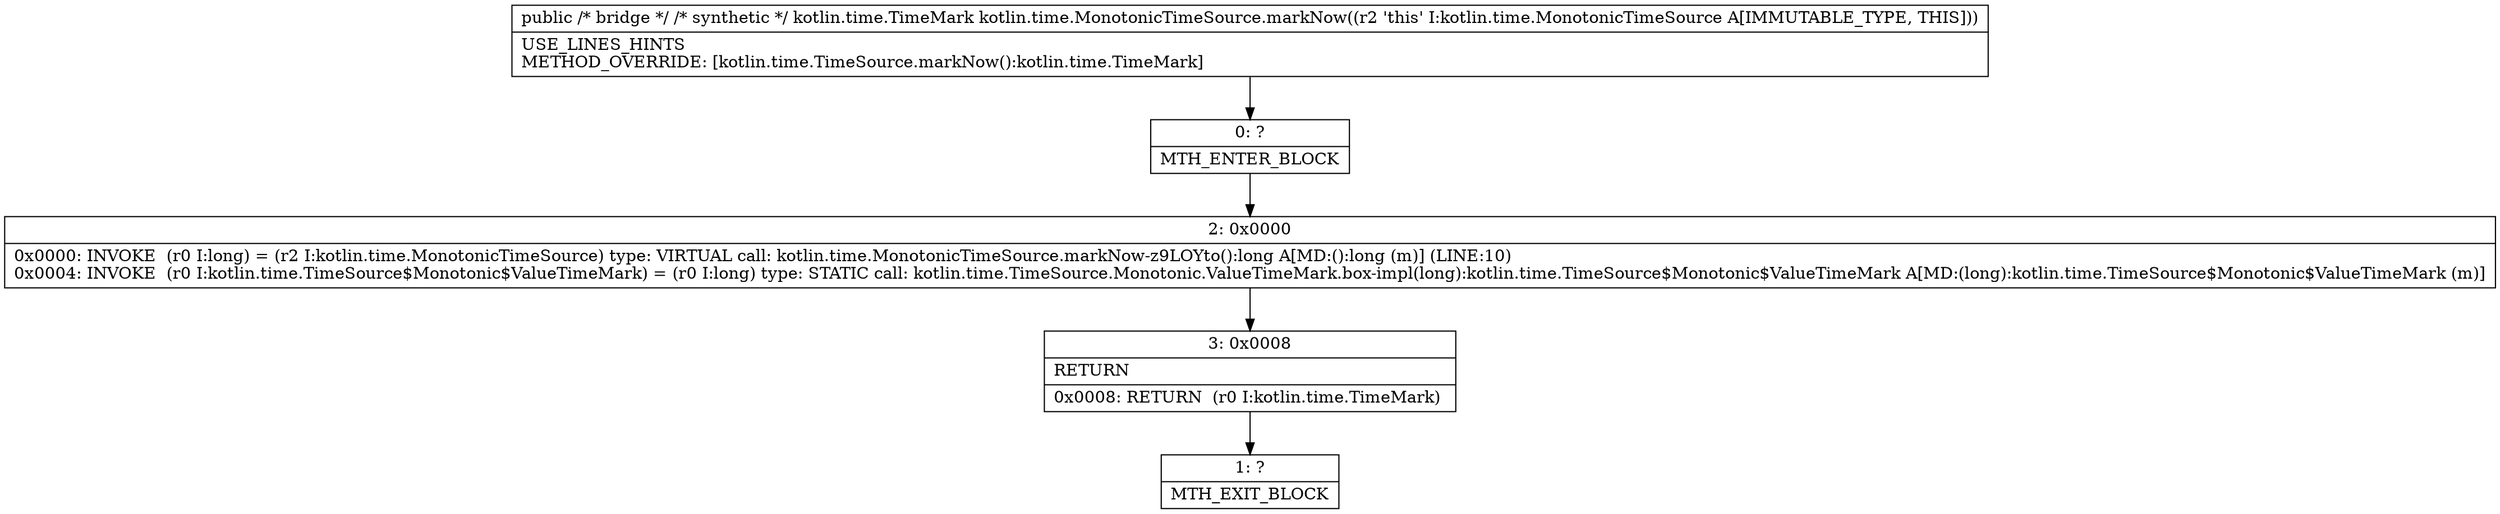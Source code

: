 digraph "CFG forkotlin.time.MonotonicTimeSource.markNow()Lkotlin\/time\/TimeMark;" {
Node_0 [shape=record,label="{0\:\ ?|MTH_ENTER_BLOCK\l}"];
Node_2 [shape=record,label="{2\:\ 0x0000|0x0000: INVOKE  (r0 I:long) = (r2 I:kotlin.time.MonotonicTimeSource) type: VIRTUAL call: kotlin.time.MonotonicTimeSource.markNow\-z9LOYto():long A[MD:():long (m)] (LINE:10)\l0x0004: INVOKE  (r0 I:kotlin.time.TimeSource$Monotonic$ValueTimeMark) = (r0 I:long) type: STATIC call: kotlin.time.TimeSource.Monotonic.ValueTimeMark.box\-impl(long):kotlin.time.TimeSource$Monotonic$ValueTimeMark A[MD:(long):kotlin.time.TimeSource$Monotonic$ValueTimeMark (m)]\l}"];
Node_3 [shape=record,label="{3\:\ 0x0008|RETURN\l|0x0008: RETURN  (r0 I:kotlin.time.TimeMark) \l}"];
Node_1 [shape=record,label="{1\:\ ?|MTH_EXIT_BLOCK\l}"];
MethodNode[shape=record,label="{public \/* bridge *\/ \/* synthetic *\/ kotlin.time.TimeMark kotlin.time.MonotonicTimeSource.markNow((r2 'this' I:kotlin.time.MonotonicTimeSource A[IMMUTABLE_TYPE, THIS]))  | USE_LINES_HINTS\lMETHOD_OVERRIDE: [kotlin.time.TimeSource.markNow():kotlin.time.TimeMark]\l}"];
MethodNode -> Node_0;Node_0 -> Node_2;
Node_2 -> Node_3;
Node_3 -> Node_1;
}

